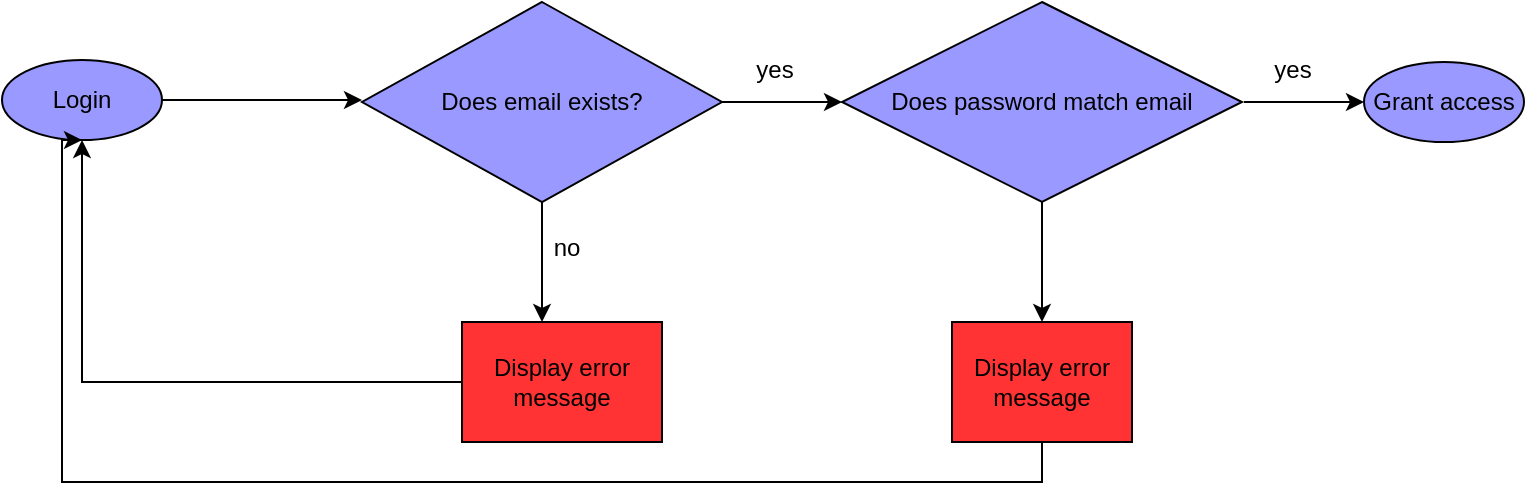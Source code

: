 <mxfile version="21.6.6" type="github">
  <diagram name="Page-1" id="f0ehlDP78vOYPpBUcNR0">
    <mxGraphModel dx="880" dy="446" grid="1" gridSize="10" guides="1" tooltips="1" connect="1" arrows="1" fold="1" page="1" pageScale="1" pageWidth="850" pageHeight="1100" math="0" shadow="0">
      <root>
        <mxCell id="0" />
        <mxCell id="1" parent="0" />
        <mxCell id="TlfMzXQ2j0mKmVghSwHN-1" value="Login" style="ellipse;whiteSpace=wrap;html=1;fillColor=#9999FF;" vertex="1" parent="1">
          <mxGeometry x="20" y="149" width="80" height="40" as="geometry" />
        </mxCell>
        <mxCell id="TlfMzXQ2j0mKmVghSwHN-7" value="" style="endArrow=classic;html=1;rounded=0;exitX=1;exitY=0.5;exitDx=0;exitDy=0;" edge="1" parent="1" source="TlfMzXQ2j0mKmVghSwHN-1">
          <mxGeometry width="50" height="50" relative="1" as="geometry">
            <mxPoint x="110" y="179" as="sourcePoint" />
            <mxPoint x="200" y="169" as="targetPoint" />
          </mxGeometry>
        </mxCell>
        <mxCell id="TlfMzXQ2j0mKmVghSwHN-8" value="Does email exists?" style="rhombus;whiteSpace=wrap;html=1;fillColor=#9999FF;" vertex="1" parent="1">
          <mxGeometry x="200" y="120" width="180" height="100" as="geometry" />
        </mxCell>
        <mxCell id="TlfMzXQ2j0mKmVghSwHN-10" value="" style="endArrow=classic;html=1;rounded=0;entryX=0;entryY=0.5;entryDx=0;entryDy=0;entryPerimeter=0;" edge="1" parent="1" target="TlfMzXQ2j0mKmVghSwHN-13">
          <mxGeometry width="50" height="50" relative="1" as="geometry">
            <mxPoint x="380" y="170" as="sourcePoint" />
            <mxPoint x="440" y="163" as="targetPoint" />
            <Array as="points" />
          </mxGeometry>
        </mxCell>
        <mxCell id="TlfMzXQ2j0mKmVghSwHN-11" value="yes" style="text;html=1;align=center;verticalAlign=middle;resizable=0;points=[];autosize=1;strokeColor=none;fillColor=none;" vertex="1" parent="1">
          <mxGeometry x="386" y="139" width="40" height="30" as="geometry" />
        </mxCell>
        <mxCell id="TlfMzXQ2j0mKmVghSwHN-22" style="edgeStyle=orthogonalEdgeStyle;rounded=0;orthogonalLoop=1;jettySize=auto;html=1;exitX=0.5;exitY=1;exitDx=0;exitDy=0;" edge="1" parent="1" source="TlfMzXQ2j0mKmVghSwHN-13">
          <mxGeometry relative="1" as="geometry">
            <mxPoint x="540" y="280" as="targetPoint" />
          </mxGeometry>
        </mxCell>
        <mxCell id="TlfMzXQ2j0mKmVghSwHN-13" value="Does password match email" style="rhombus;whiteSpace=wrap;html=1;fillColor=#9999FF;" vertex="1" parent="1">
          <mxGeometry x="440" y="120" width="200" height="100" as="geometry" />
        </mxCell>
        <mxCell id="TlfMzXQ2j0mKmVghSwHN-14" value="Grant access" style="ellipse;whiteSpace=wrap;html=1;fillColor=#9999FF;" vertex="1" parent="1">
          <mxGeometry x="701" y="150" width="80" height="40" as="geometry" />
        </mxCell>
        <mxCell id="TlfMzXQ2j0mKmVghSwHN-15" value="" style="endArrow=classic;html=1;rounded=0;entryX=0;entryY=0.5;entryDx=0;entryDy=0;entryPerimeter=0;" edge="1" parent="1">
          <mxGeometry width="50" height="50" relative="1" as="geometry">
            <mxPoint x="641" y="170" as="sourcePoint" />
            <mxPoint x="701" y="170" as="targetPoint" />
            <Array as="points" />
          </mxGeometry>
        </mxCell>
        <mxCell id="TlfMzXQ2j0mKmVghSwHN-16" value="yes" style="text;html=1;align=center;verticalAlign=middle;resizable=0;points=[];autosize=1;strokeColor=none;fillColor=none;" vertex="1" parent="1">
          <mxGeometry x="645" y="139" width="40" height="30" as="geometry" />
        </mxCell>
        <mxCell id="TlfMzXQ2j0mKmVghSwHN-17" value="" style="endArrow=classic;html=1;rounded=0;exitX=0.5;exitY=1;exitDx=0;exitDy=0;" edge="1" parent="1" source="TlfMzXQ2j0mKmVghSwHN-8">
          <mxGeometry width="50" height="50" relative="1" as="geometry">
            <mxPoint x="290" y="320" as="sourcePoint" />
            <mxPoint x="290" y="280" as="targetPoint" />
          </mxGeometry>
        </mxCell>
        <mxCell id="TlfMzXQ2j0mKmVghSwHN-24" style="edgeStyle=orthogonalEdgeStyle;rounded=0;orthogonalLoop=1;jettySize=auto;html=1;entryX=0.5;entryY=1;entryDx=0;entryDy=0;" edge="1" parent="1" source="TlfMzXQ2j0mKmVghSwHN-18" target="TlfMzXQ2j0mKmVghSwHN-1">
          <mxGeometry relative="1" as="geometry" />
        </mxCell>
        <mxCell id="TlfMzXQ2j0mKmVghSwHN-18" value="Display error message" style="rounded=0;whiteSpace=wrap;html=1;fillColor=#FF3333;" vertex="1" parent="1">
          <mxGeometry x="250" y="280" width="100" height="60" as="geometry" />
        </mxCell>
        <mxCell id="TlfMzXQ2j0mKmVghSwHN-21" value="no" style="text;html=1;align=center;verticalAlign=middle;resizable=0;points=[];autosize=1;strokeColor=none;fillColor=none;" vertex="1" parent="1">
          <mxGeometry x="282" y="228" width="40" height="30" as="geometry" />
        </mxCell>
        <mxCell id="TlfMzXQ2j0mKmVghSwHN-26" style="edgeStyle=orthogonalEdgeStyle;rounded=0;orthogonalLoop=1;jettySize=auto;html=1;entryX=0.5;entryY=1;entryDx=0;entryDy=0;" edge="1" parent="1" source="TlfMzXQ2j0mKmVghSwHN-23" target="TlfMzXQ2j0mKmVghSwHN-1">
          <mxGeometry relative="1" as="geometry">
            <Array as="points">
              <mxPoint x="540" y="360" />
              <mxPoint x="50" y="360" />
              <mxPoint x="50" y="189" />
            </Array>
          </mxGeometry>
        </mxCell>
        <mxCell id="TlfMzXQ2j0mKmVghSwHN-23" value="Display error message" style="rounded=0;whiteSpace=wrap;html=1;fillColor=#FF3333;" vertex="1" parent="1">
          <mxGeometry x="495" y="280" width="90" height="60" as="geometry" />
        </mxCell>
      </root>
    </mxGraphModel>
  </diagram>
</mxfile>
